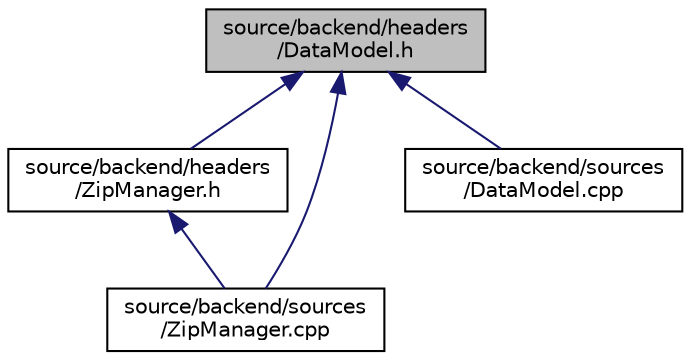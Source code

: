 digraph "source/backend/headers/DataModel.h"
{
 // LATEX_PDF_SIZE
  edge [fontname="Helvetica",fontsize="10",labelfontname="Helvetica",labelfontsize="10"];
  node [fontname="Helvetica",fontsize="10",shape=record];
  Node1 [label="source/backend/headers\l/DataModel.h",height=0.2,width=0.4,color="black", fillcolor="grey75", style="filled", fontcolor="black",tooltip=" "];
  Node1 -> Node2 [dir="back",color="midnightblue",fontsize="10",style="solid"];
  Node2 [label="source/backend/headers\l/ZipManager.h",height=0.2,width=0.4,color="black", fillcolor="white", style="filled",URL="$_zip_manager_8h.html",tooltip=" "];
  Node2 -> Node3 [dir="back",color="midnightblue",fontsize="10",style="solid"];
  Node3 [label="source/backend/sources\l/ZipManager.cpp",height=0.2,width=0.4,color="black", fillcolor="white", style="filled",URL="$_zip_manager_8cpp.html",tooltip=" "];
  Node1 -> Node4 [dir="back",color="midnightblue",fontsize="10",style="solid"];
  Node4 [label="source/backend/sources\l/DataModel.cpp",height=0.2,width=0.4,color="black", fillcolor="white", style="filled",URL="$_data_model_8cpp.html",tooltip=" "];
  Node1 -> Node3 [dir="back",color="midnightblue",fontsize="10",style="solid"];
}
